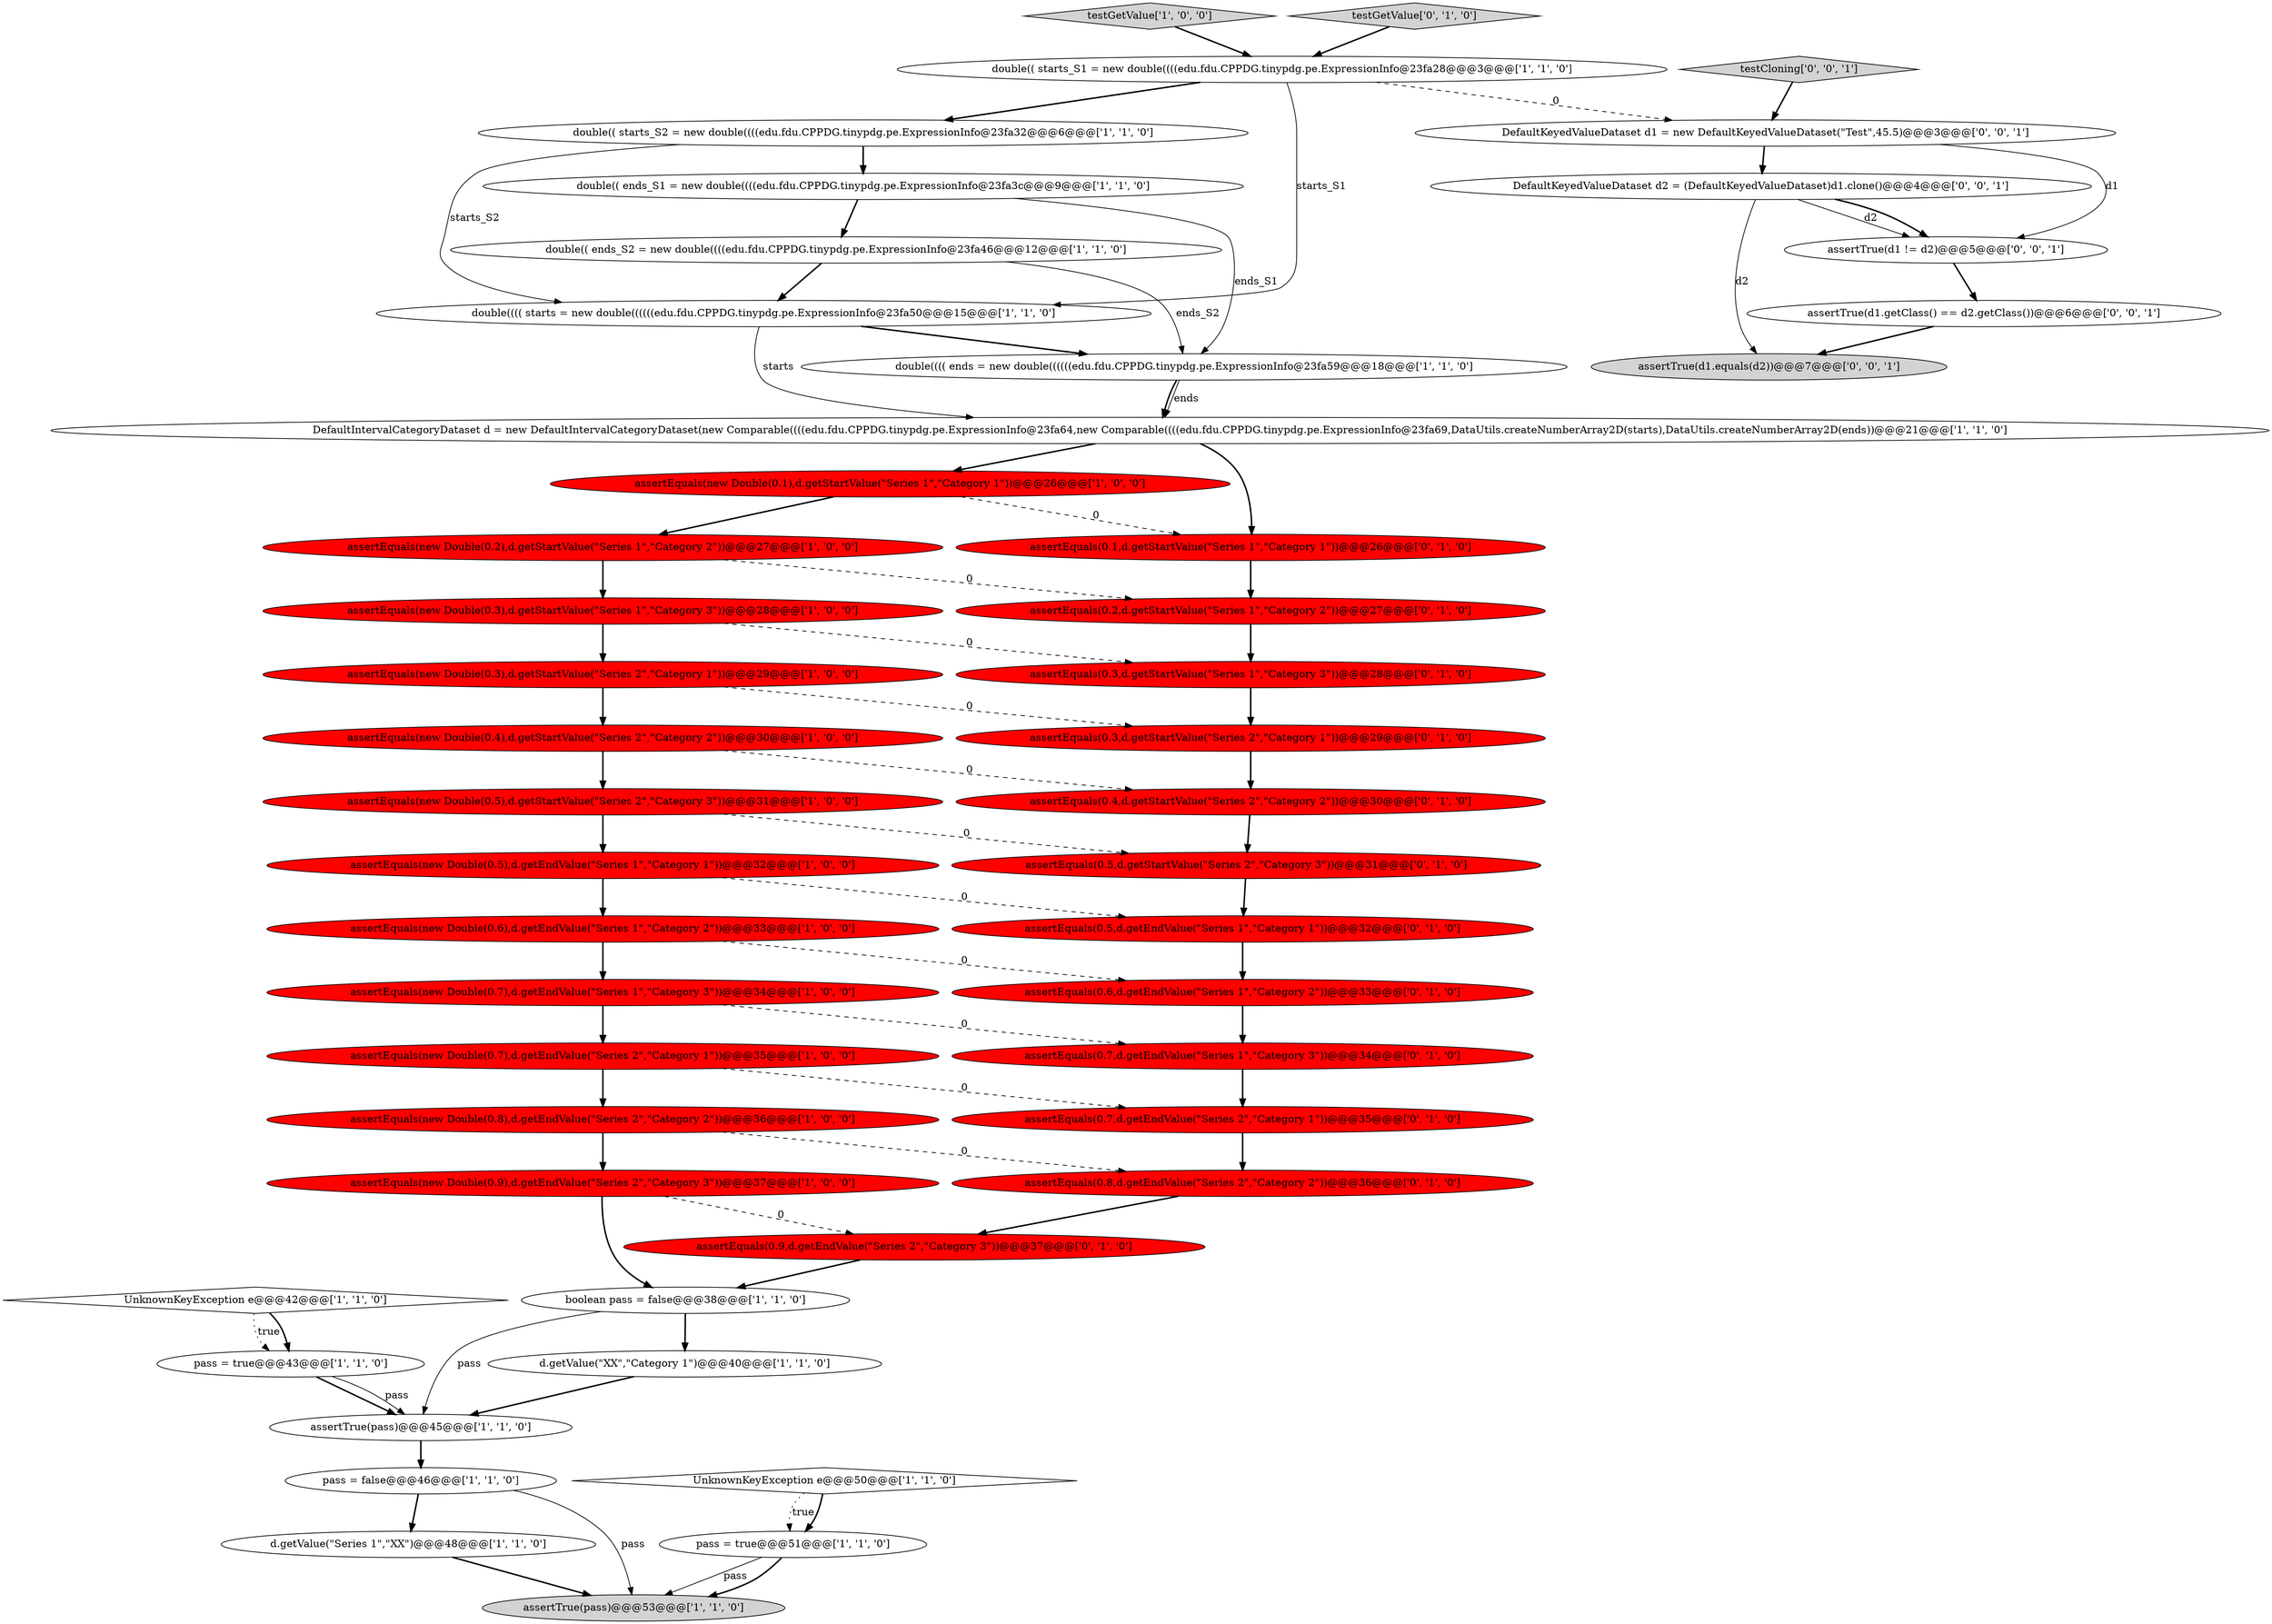 digraph {
35 [style = filled, label = "assertEquals(0.7,d.getEndValue(\"Series 1\",\"Category 3\"))@@@34@@@['0', '1', '0']", fillcolor = red, shape = ellipse image = "AAA1AAABBB2BBB"];
15 [style = filled, label = "testGetValue['1', '0', '0']", fillcolor = lightgray, shape = diamond image = "AAA0AAABBB1BBB"];
5 [style = filled, label = "assertEquals(new Double(0.5),d.getStartValue(\"Series 2\",\"Category 3\"))@@@31@@@['1', '0', '0']", fillcolor = red, shape = ellipse image = "AAA1AAABBB1BBB"];
7 [style = filled, label = "UnknownKeyException e@@@50@@@['1', '1', '0']", fillcolor = white, shape = diamond image = "AAA0AAABBB1BBB"];
8 [style = filled, label = "double(( starts_S1 = new double((((edu.fdu.CPPDG.tinypdg.pe.ExpressionInfo@23fa28@@@3@@@['1', '1', '0']", fillcolor = white, shape = ellipse image = "AAA0AAABBB1BBB"];
44 [style = filled, label = "DefaultKeyedValueDataset d2 = (DefaultKeyedValueDataset)d1.clone()@@@4@@@['0', '0', '1']", fillcolor = white, shape = ellipse image = "AAA0AAABBB3BBB"];
2 [style = filled, label = "double(( ends_S2 = new double((((edu.fdu.CPPDG.tinypdg.pe.ExpressionInfo@23fa46@@@12@@@['1', '1', '0']", fillcolor = white, shape = ellipse image = "AAA0AAABBB1BBB"];
11 [style = filled, label = "assertEquals(new Double(0.6),d.getEndValue(\"Series 1\",\"Category 2\"))@@@33@@@['1', '0', '0']", fillcolor = red, shape = ellipse image = "AAA1AAABBB1BBB"];
28 [style = filled, label = "assertTrue(pass)@@@53@@@['1', '1', '0']", fillcolor = lightgray, shape = ellipse image = "AAA0AAABBB1BBB"];
40 [style = filled, label = "assertEquals(0.7,d.getEndValue(\"Series 2\",\"Category 1\"))@@@35@@@['0', '1', '0']", fillcolor = red, shape = ellipse image = "AAA1AAABBB2BBB"];
46 [style = filled, label = "assertTrue(d1.getClass() == d2.getClass())@@@6@@@['0', '0', '1']", fillcolor = white, shape = ellipse image = "AAA0AAABBB3BBB"];
38 [style = filled, label = "assertEquals(0.8,d.getEndValue(\"Series 2\",\"Category 2\"))@@@36@@@['0', '1', '0']", fillcolor = red, shape = ellipse image = "AAA1AAABBB2BBB"];
30 [style = filled, label = "assertEquals(0.6,d.getEndValue(\"Series 1\",\"Category 2\"))@@@33@@@['0', '1', '0']", fillcolor = red, shape = ellipse image = "AAA1AAABBB2BBB"];
18 [style = filled, label = "assertEquals(new Double(0.1),d.getStartValue(\"Series 1\",\"Category 1\"))@@@26@@@['1', '0', '0']", fillcolor = red, shape = ellipse image = "AAA1AAABBB1BBB"];
1 [style = filled, label = "assertEquals(new Double(0.3),d.getStartValue(\"Series 2\",\"Category 1\"))@@@29@@@['1', '0', '0']", fillcolor = red, shape = ellipse image = "AAA1AAABBB1BBB"];
24 [style = filled, label = "double(((( ends = new double((((((edu.fdu.CPPDG.tinypdg.pe.ExpressionInfo@23fa59@@@18@@@['1', '1', '0']", fillcolor = white, shape = ellipse image = "AAA0AAABBB1BBB"];
42 [style = filled, label = "assertEquals(0.1,d.getStartValue(\"Series 1\",\"Category 1\"))@@@26@@@['0', '1', '0']", fillcolor = red, shape = ellipse image = "AAA1AAABBB2BBB"];
26 [style = filled, label = "double(((( starts = new double((((((edu.fdu.CPPDG.tinypdg.pe.ExpressionInfo@23fa50@@@15@@@['1', '1', '0']", fillcolor = white, shape = ellipse image = "AAA0AAABBB1BBB"];
31 [style = filled, label = "assertEquals(0.4,d.getStartValue(\"Series 2\",\"Category 2\"))@@@30@@@['0', '1', '0']", fillcolor = red, shape = ellipse image = "AAA1AAABBB2BBB"];
25 [style = filled, label = "assertEquals(new Double(0.8),d.getEndValue(\"Series 2\",\"Category 2\"))@@@36@@@['1', '0', '0']", fillcolor = red, shape = ellipse image = "AAA1AAABBB1BBB"];
33 [style = filled, label = "assertEquals(0.3,d.getStartValue(\"Series 2\",\"Category 1\"))@@@29@@@['0', '1', '0']", fillcolor = red, shape = ellipse image = "AAA1AAABBB2BBB"];
4 [style = filled, label = "assertEquals(new Double(0.7),d.getEndValue(\"Series 1\",\"Category 3\"))@@@34@@@['1', '0', '0']", fillcolor = red, shape = ellipse image = "AAA1AAABBB1BBB"];
22 [style = filled, label = "assertEquals(new Double(0.2),d.getStartValue(\"Series 1\",\"Category 2\"))@@@27@@@['1', '0', '0']", fillcolor = red, shape = ellipse image = "AAA1AAABBB1BBB"];
41 [style = filled, label = "assertEquals(0.5,d.getEndValue(\"Series 1\",\"Category 1\"))@@@32@@@['0', '1', '0']", fillcolor = red, shape = ellipse image = "AAA1AAABBB2BBB"];
14 [style = filled, label = "d.getValue(\"Series 1\",\"XX\")@@@48@@@['1', '1', '0']", fillcolor = white, shape = ellipse image = "AAA0AAABBB1BBB"];
45 [style = filled, label = "DefaultKeyedValueDataset d1 = new DefaultKeyedValueDataset(\"Test\",45.5)@@@3@@@['0', '0', '1']", fillcolor = white, shape = ellipse image = "AAA0AAABBB3BBB"];
16 [style = filled, label = "assertEquals(new Double(0.9),d.getEndValue(\"Series 2\",\"Category 3\"))@@@37@@@['1', '0', '0']", fillcolor = red, shape = ellipse image = "AAA1AAABBB1BBB"];
9 [style = filled, label = "pass = true@@@43@@@['1', '1', '0']", fillcolor = white, shape = ellipse image = "AAA0AAABBB1BBB"];
19 [style = filled, label = "pass = true@@@51@@@['1', '1', '0']", fillcolor = white, shape = ellipse image = "AAA0AAABBB1BBB"];
6 [style = filled, label = "assertTrue(pass)@@@45@@@['1', '1', '0']", fillcolor = white, shape = ellipse image = "AAA0AAABBB1BBB"];
13 [style = filled, label = "UnknownKeyException e@@@42@@@['1', '1', '0']", fillcolor = white, shape = diamond image = "AAA0AAABBB1BBB"];
3 [style = filled, label = "boolean pass = false@@@38@@@['1', '1', '0']", fillcolor = white, shape = ellipse image = "AAA0AAABBB1BBB"];
10 [style = filled, label = "DefaultIntervalCategoryDataset d = new DefaultIntervalCategoryDataset(new Comparable((((edu.fdu.CPPDG.tinypdg.pe.ExpressionInfo@23fa64,new Comparable((((edu.fdu.CPPDG.tinypdg.pe.ExpressionInfo@23fa69,DataUtils.createNumberArray2D(starts),DataUtils.createNumberArray2D(ends))@@@21@@@['1', '1', '0']", fillcolor = white, shape = ellipse image = "AAA0AAABBB1BBB"];
20 [style = filled, label = "assertEquals(new Double(0.7),d.getEndValue(\"Series 2\",\"Category 1\"))@@@35@@@['1', '0', '0']", fillcolor = red, shape = ellipse image = "AAA1AAABBB1BBB"];
27 [style = filled, label = "assertEquals(new Double(0.3),d.getStartValue(\"Series 1\",\"Category 3\"))@@@28@@@['1', '0', '0']", fillcolor = red, shape = ellipse image = "AAA1AAABBB1BBB"];
39 [style = filled, label = "assertEquals(0.5,d.getStartValue(\"Series 2\",\"Category 3\"))@@@31@@@['0', '1', '0']", fillcolor = red, shape = ellipse image = "AAA1AAABBB2BBB"];
34 [style = filled, label = "testGetValue['0', '1', '0']", fillcolor = lightgray, shape = diamond image = "AAA0AAABBB2BBB"];
48 [style = filled, label = "testCloning['0', '0', '1']", fillcolor = lightgray, shape = diamond image = "AAA0AAABBB3BBB"];
29 [style = filled, label = "assertEquals(new Double(0.4),d.getStartValue(\"Series 2\",\"Category 2\"))@@@30@@@['1', '0', '0']", fillcolor = red, shape = ellipse image = "AAA1AAABBB1BBB"];
37 [style = filled, label = "assertEquals(0.2,d.getStartValue(\"Series 1\",\"Category 2\"))@@@27@@@['0', '1', '0']", fillcolor = red, shape = ellipse image = "AAA1AAABBB2BBB"];
47 [style = filled, label = "assertTrue(d1.equals(d2))@@@7@@@['0', '0', '1']", fillcolor = lightgray, shape = ellipse image = "AAA0AAABBB3BBB"];
0 [style = filled, label = "double(( starts_S2 = new double((((edu.fdu.CPPDG.tinypdg.pe.ExpressionInfo@23fa32@@@6@@@['1', '1', '0']", fillcolor = white, shape = ellipse image = "AAA0AAABBB1BBB"];
12 [style = filled, label = "double(( ends_S1 = new double((((edu.fdu.CPPDG.tinypdg.pe.ExpressionInfo@23fa3c@@@9@@@['1', '1', '0']", fillcolor = white, shape = ellipse image = "AAA0AAABBB1BBB"];
21 [style = filled, label = "pass = false@@@46@@@['1', '1', '0']", fillcolor = white, shape = ellipse image = "AAA0AAABBB1BBB"];
23 [style = filled, label = "d.getValue(\"XX\",\"Category 1\")@@@40@@@['1', '1', '0']", fillcolor = white, shape = ellipse image = "AAA0AAABBB1BBB"];
43 [style = filled, label = "assertTrue(d1 != d2)@@@5@@@['0', '0', '1']", fillcolor = white, shape = ellipse image = "AAA0AAABBB3BBB"];
17 [style = filled, label = "assertEquals(new Double(0.5),d.getEndValue(\"Series 1\",\"Category 1\"))@@@32@@@['1', '0', '0']", fillcolor = red, shape = ellipse image = "AAA1AAABBB1BBB"];
36 [style = filled, label = "assertEquals(0.3,d.getStartValue(\"Series 1\",\"Category 3\"))@@@28@@@['0', '1', '0']", fillcolor = red, shape = ellipse image = "AAA1AAABBB2BBB"];
32 [style = filled, label = "assertEquals(0.9,d.getEndValue(\"Series 2\",\"Category 3\"))@@@37@@@['0', '1', '0']", fillcolor = red, shape = ellipse image = "AAA1AAABBB2BBB"];
24->10 [style = bold, label=""];
1->33 [style = dashed, label="0"];
16->3 [style = bold, label=""];
10->18 [style = bold, label=""];
2->26 [style = bold, label=""];
27->1 [style = bold, label=""];
29->5 [style = bold, label=""];
42->37 [style = bold, label=""];
24->10 [style = solid, label="ends"];
16->32 [style = dashed, label="0"];
37->36 [style = bold, label=""];
20->40 [style = dashed, label="0"];
26->10 [style = solid, label="starts"];
7->19 [style = dotted, label="true"];
6->21 [style = bold, label=""];
0->12 [style = bold, label=""];
44->43 [style = solid, label="d2"];
11->4 [style = bold, label=""];
45->43 [style = solid, label="d1"];
14->28 [style = bold, label=""];
5->39 [style = dashed, label="0"];
34->8 [style = bold, label=""];
40->38 [style = bold, label=""];
26->24 [style = bold, label=""];
5->17 [style = bold, label=""];
20->25 [style = bold, label=""];
25->16 [style = bold, label=""];
36->33 [style = bold, label=""];
45->44 [style = bold, label=""];
46->47 [style = bold, label=""];
43->46 [style = bold, label=""];
44->43 [style = bold, label=""];
0->26 [style = solid, label="starts_S2"];
9->6 [style = bold, label=""];
38->32 [style = bold, label=""];
3->6 [style = solid, label="pass"];
18->42 [style = dashed, label="0"];
8->0 [style = bold, label=""];
17->41 [style = dashed, label="0"];
35->40 [style = bold, label=""];
12->2 [style = bold, label=""];
3->23 [style = bold, label=""];
41->30 [style = bold, label=""];
18->22 [style = bold, label=""];
48->45 [style = bold, label=""];
8->26 [style = solid, label="starts_S1"];
30->35 [style = bold, label=""];
22->37 [style = dashed, label="0"];
29->31 [style = dashed, label="0"];
22->27 [style = bold, label=""];
10->42 [style = bold, label=""];
19->28 [style = solid, label="pass"];
13->9 [style = dotted, label="true"];
25->38 [style = dashed, label="0"];
2->24 [style = solid, label="ends_S2"];
23->6 [style = bold, label=""];
4->20 [style = bold, label=""];
33->31 [style = bold, label=""];
8->45 [style = dashed, label="0"];
39->41 [style = bold, label=""];
27->36 [style = dashed, label="0"];
13->9 [style = bold, label=""];
19->28 [style = bold, label=""];
31->39 [style = bold, label=""];
1->29 [style = bold, label=""];
12->24 [style = solid, label="ends_S1"];
9->6 [style = solid, label="pass"];
11->30 [style = dashed, label="0"];
32->3 [style = bold, label=""];
7->19 [style = bold, label=""];
21->28 [style = solid, label="pass"];
15->8 [style = bold, label=""];
4->35 [style = dashed, label="0"];
21->14 [style = bold, label=""];
17->11 [style = bold, label=""];
44->47 [style = solid, label="d2"];
}
